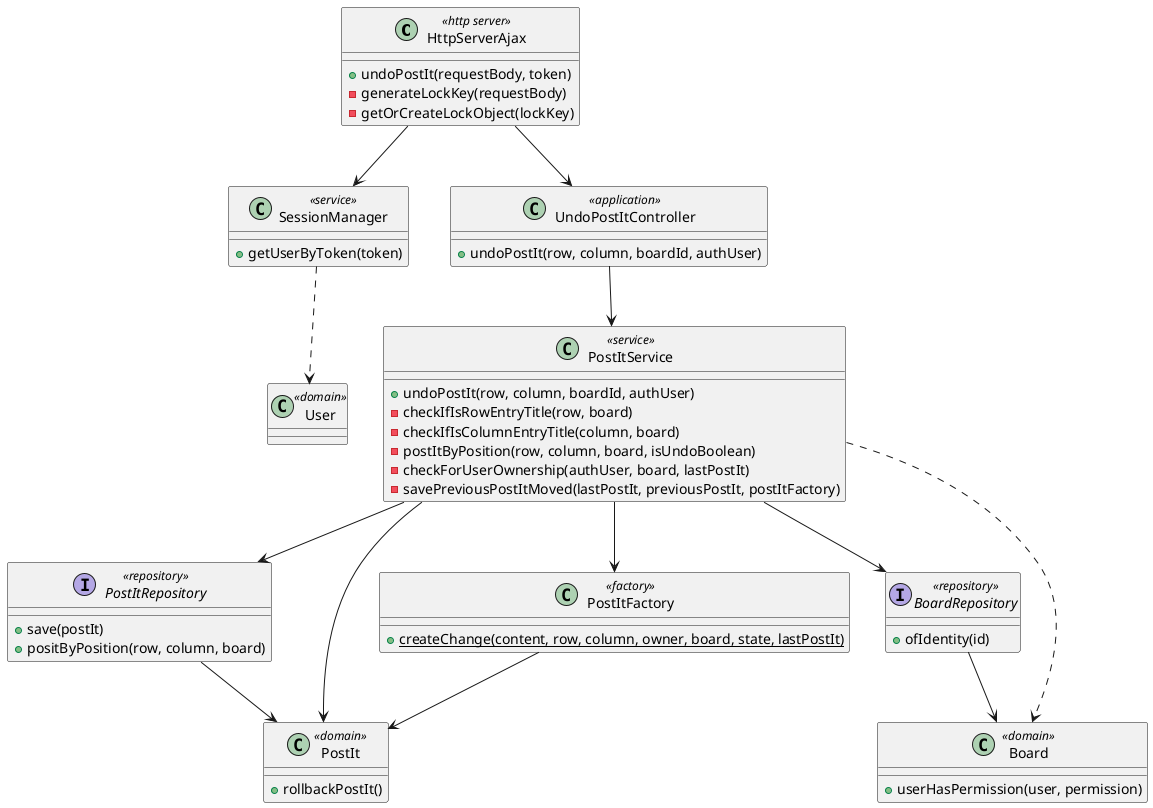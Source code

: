 @startuml
'https://plantuml.com/class-diagram

class HttpServerAjax <<http server>> {
    + undoPostIt(requestBody, token)
    - generateLockKey(requestBody)
    - getOrCreateLockObject(lockKey)
}

class SessionManager <<service>> {
    + getUserByToken(token)
}

class User <<domain>> {
}

class UndoPostItController <<application>> {
    + undoPostIt(row, column, boardId, authUser)
}

class PostItService <<service>> {
    + undoPostIt(row, column, boardId, authUser)
    - checkIfIsRowEntryTitle(row, board)
    - checkIfIsColumnEntryTitle(column, board)
    - postItByPosition(row, column, board, isUndoBoolean)
    - checkForUserOwnership(authUser, board, lastPostIt)
    - savePreviousPostItMoved(lastPostIt, previousPostIt, postItFactory)
}

interface PostItRepository <<repository>> {
    + save(postIt)
    + positByPosition(row, column, board)
}

interface BoardRepository <<repository>> {
    + ofIdentity(id)
}

class PostIt <<domain>> {
    + rollbackPostIt()
}

class Board <<domain>> {
    + userHasPermission(user, permission)
}

class PostItFactory <<factory>> {
    {static} + createChange(content, row, column, owner, board, state, lastPostIt)
}

HttpServerAjax --> SessionManager
HttpServerAjax --> UndoPostItController

SessionManager ..> User

UndoPostItController --> PostItService

PostItService --> PostItRepository
PostItService --> BoardRepository

PostItService --> PostItFactory

PostItRepository --> PostIt
PostItFactory --> PostIt

BoardRepository --> Board
PostItService ..> Board

PostItService --> PostIt

@enduml